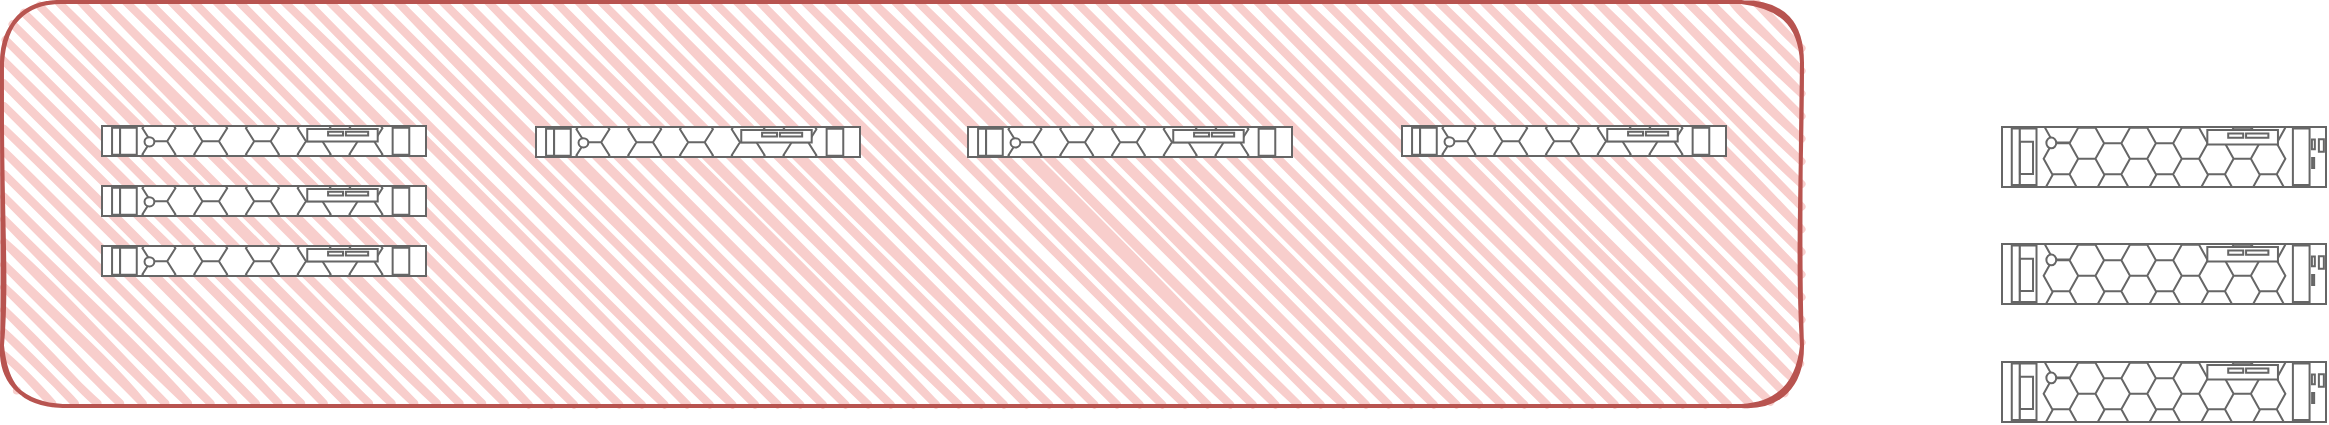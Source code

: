 <mxfile version="14.0.3" type="github">
  <diagram id="bwOwMX_GridOYLWOGl-J" name="Page-1">
    <mxGraphModel dx="1391" dy="1185" grid="1" gridSize="10" guides="1" tooltips="1" connect="1" arrows="1" fold="1" page="1" pageScale="1" pageWidth="827" pageHeight="1169" math="0" shadow="0">
      <root>
        <mxCell id="0" />
        <mxCell id="1" parent="0" />
        <mxCell id="0PB2hhGepQQwiqN1bmTB-13" value="" style="rounded=1;whiteSpace=wrap;html=1;strokeWidth=2;fillWeight=4;hachureGap=8;hachureAngle=45;fillColor=#f8cecc;sketch=1;strokeColor=#b85450;" vertex="1" parent="1">
          <mxGeometry x="70" y="398" width="900" height="202" as="geometry" />
        </mxCell>
        <mxCell id="0PB2hhGepQQwiqN1bmTB-3" value="" style="strokeColor=#666666;html=1;labelPosition=right;align=left;spacingLeft=15;shadow=0;dashed=0;outlineConnect=0;shape=mxgraph.rack.dell.poweredge_r440;" vertex="1" parent="1">
          <mxGeometry x="553" y="460.5" width="162" height="15" as="geometry" />
        </mxCell>
        <mxCell id="0PB2hhGepQQwiqN1bmTB-4" value="" style="strokeColor=#666666;html=1;labelPosition=right;align=left;spacingLeft=15;shadow=0;dashed=0;outlineConnect=0;shape=mxgraph.rack.dell.poweredge_r440;" vertex="1" parent="1">
          <mxGeometry x="770" y="460" width="162" height="15" as="geometry" />
        </mxCell>
        <mxCell id="0PB2hhGepQQwiqN1bmTB-5" value="" style="strokeColor=#666666;html=1;labelPosition=right;align=left;spacingLeft=15;shadow=0;dashed=0;outlineConnect=0;shape=mxgraph.rack.dell.poweredge_r440;" vertex="1" parent="1">
          <mxGeometry x="120" y="490" width="162" height="15" as="geometry" />
        </mxCell>
        <mxCell id="0PB2hhGepQQwiqN1bmTB-6" value="" style="strokeColor=#666666;html=1;labelPosition=right;align=left;spacingLeft=15;shadow=0;dashed=0;outlineConnect=0;shape=mxgraph.rack.dell.poweredge_r440;" vertex="1" parent="1">
          <mxGeometry x="120" y="520" width="162" height="15" as="geometry" />
        </mxCell>
        <mxCell id="0PB2hhGepQQwiqN1bmTB-8" value="" style="strokeColor=#666666;html=1;labelPosition=right;align=left;spacingLeft=15;shadow=0;dashed=0;outlineConnect=0;shape=mxgraph.rack.dell.poweredge_r740xd;flipV=0;" vertex="1" parent="1">
          <mxGeometry x="1070" y="460.5" width="162" height="30" as="geometry" />
        </mxCell>
        <mxCell id="0PB2hhGepQQwiqN1bmTB-9" value="" style="strokeColor=#666666;html=1;labelPosition=right;align=left;spacingLeft=15;shadow=0;dashed=0;outlineConnect=0;shape=mxgraph.rack.dell.poweredge_r740xd;flipV=0;" vertex="1" parent="1">
          <mxGeometry x="1070" y="578" width="162" height="30" as="geometry" />
        </mxCell>
        <mxCell id="0PB2hhGepQQwiqN1bmTB-10" value="" style="strokeColor=#666666;html=1;labelPosition=right;align=left;spacingLeft=15;shadow=0;dashed=0;outlineConnect=0;shape=mxgraph.rack.dell.poweredge_r740xd;flipV=0;" vertex="1" parent="1">
          <mxGeometry x="1070" y="519" width="162" height="30" as="geometry" />
        </mxCell>
        <mxCell id="0PB2hhGepQQwiqN1bmTB-11" value="" style="strokeColor=#666666;html=1;labelPosition=right;align=left;spacingLeft=15;shadow=0;dashed=0;outlineConnect=0;shape=mxgraph.rack.dell.poweredge_r440;" vertex="1" parent="1">
          <mxGeometry x="337" y="460.5" width="162" height="15" as="geometry" />
        </mxCell>
        <mxCell id="0PB2hhGepQQwiqN1bmTB-12" value="" style="strokeColor=#666666;html=1;labelPosition=right;align=left;spacingLeft=15;shadow=0;dashed=0;outlineConnect=0;shape=mxgraph.rack.dell.poweredge_r440;" vertex="1" parent="1">
          <mxGeometry x="120" y="460" width="162" height="15" as="geometry" />
        </mxCell>
      </root>
    </mxGraphModel>
  </diagram>
</mxfile>
